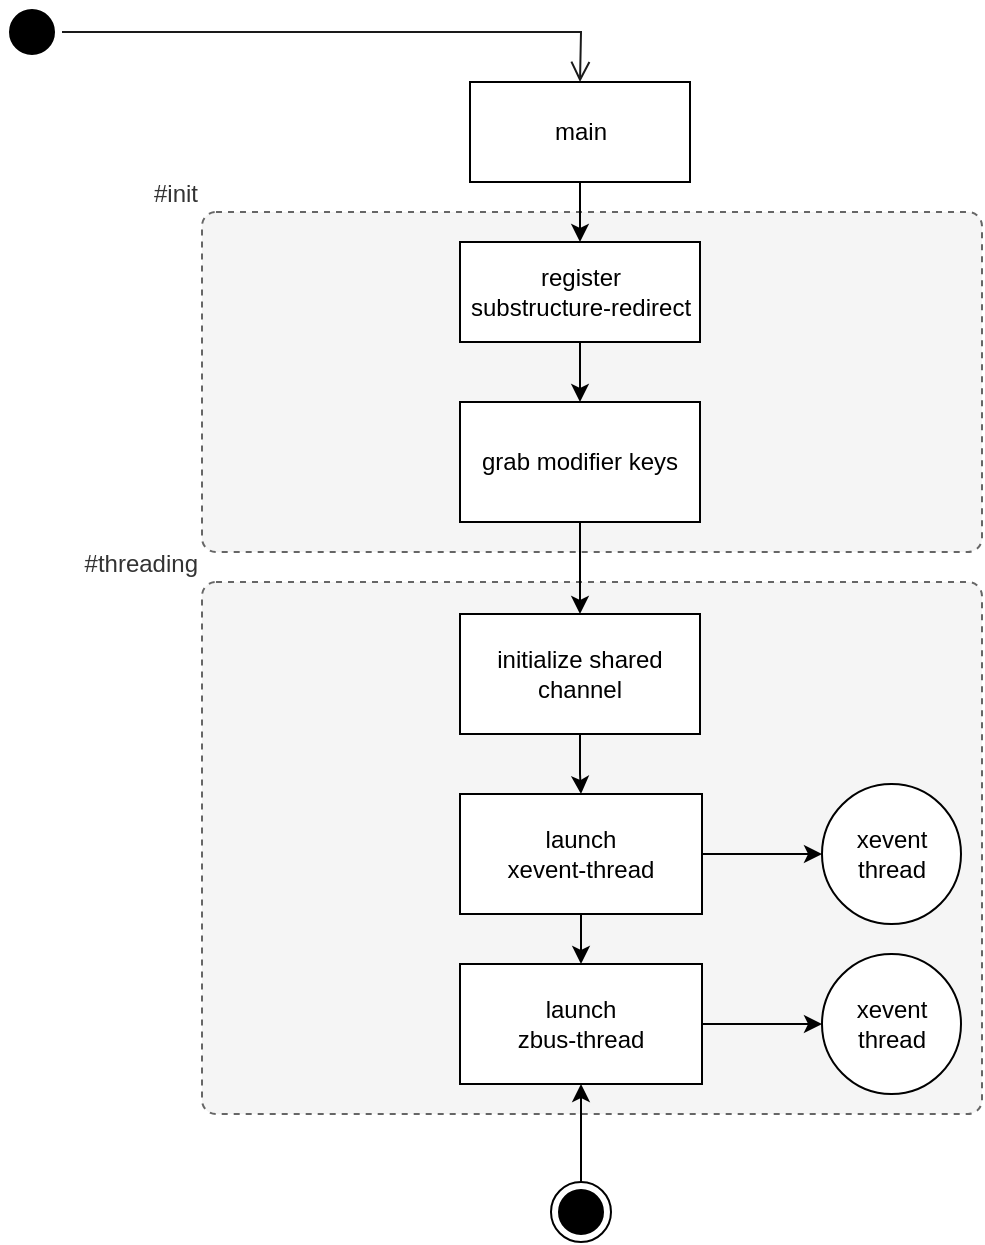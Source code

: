 <mxfile version="20.6.0"><diagram id="yWTMDbZAlcpghJNvZc1B" name="Seite-1"><mxGraphModel dx="1045" dy="673" grid="1" gridSize="10" guides="1" tooltips="1" connect="1" arrows="1" fold="1" page="1" pageScale="1" pageWidth="827" pageHeight="1169" math="0" shadow="0"><root><mxCell id="0"/><mxCell id="1" parent="0"/><mxCell id="AZWblFVZCYdhUMtuPPZs-43" value="#threading" style="rounded=1;whiteSpace=wrap;html=1;absoluteArcSize=1;arcSize=14;strokeWidth=1;shadow=0;glass=0;sketch=0;fillStyle=solid;dashed=1;fillColor=#f5f5f5;strokeColor=#666666;fontColor=#333333;labelPosition=left;verticalLabelPosition=top;align=right;verticalAlign=bottom;" vertex="1" parent="1"><mxGeometry x="223" y="370" width="390" height="266" as="geometry"/></mxCell><mxCell id="AZWblFVZCYdhUMtuPPZs-33" value="#init" style="rounded=1;whiteSpace=wrap;html=1;absoluteArcSize=1;arcSize=14;strokeWidth=1;shadow=0;glass=0;sketch=0;fillStyle=solid;dashed=1;fillColor=#f5f5f5;strokeColor=#666666;fontColor=#333333;labelPosition=left;verticalLabelPosition=top;align=right;verticalAlign=bottom;" vertex="1" parent="1"><mxGeometry x="223" y="185" width="390" height="170" as="geometry"/></mxCell><mxCell id="AZWblFVZCYdhUMtuPPZs-10" value="" style="ellipse;html=1;shape=startState;fillColor=#000000;strokeColor=#000000;rounded=0;" vertex="1" parent="1"><mxGeometry x="123" y="80" width="30" height="30" as="geometry"/></mxCell><mxCell id="AZWblFVZCYdhUMtuPPZs-11" value="" style="edgeStyle=orthogonalEdgeStyle;html=1;verticalAlign=bottom;endArrow=open;endSize=8;strokeColor=#1A1A1A;rounded=0;" edge="1" source="AZWblFVZCYdhUMtuPPZs-10" parent="1"><mxGeometry relative="1" as="geometry"><mxPoint x="412" y="120" as="targetPoint"/></mxGeometry></mxCell><mxCell id="AZWblFVZCYdhUMtuPPZs-14" style="edgeStyle=orthogonalEdgeStyle;rounded=0;orthogonalLoop=1;jettySize=auto;html=1;exitX=0.5;exitY=1;exitDx=0;exitDy=0;" edge="1" parent="1" source="AZWblFVZCYdhUMtuPPZs-12" target="AZWblFVZCYdhUMtuPPZs-13"><mxGeometry relative="1" as="geometry"/></mxCell><mxCell id="AZWblFVZCYdhUMtuPPZs-12" value="main" style="html=1;rounded=0;" vertex="1" parent="1"><mxGeometry x="357" y="120" width="110" height="50" as="geometry"/></mxCell><mxCell id="AZWblFVZCYdhUMtuPPZs-16" value="" style="edgeStyle=orthogonalEdgeStyle;rounded=0;orthogonalLoop=1;jettySize=auto;html=1;" edge="1" parent="1" source="AZWblFVZCYdhUMtuPPZs-13" target="AZWblFVZCYdhUMtuPPZs-15"><mxGeometry relative="1" as="geometry"/></mxCell><mxCell id="AZWblFVZCYdhUMtuPPZs-13" value="register &lt;br&gt;substructure-redirect" style="html=1;rounded=0;" vertex="1" parent="1"><mxGeometry x="352" y="200" width="120" height="50" as="geometry"/></mxCell><mxCell id="AZWblFVZCYdhUMtuPPZs-18" value="" style="edgeStyle=orthogonalEdgeStyle;rounded=0;orthogonalLoop=1;jettySize=auto;html=1;" edge="1" parent="1" source="AZWblFVZCYdhUMtuPPZs-15" target="AZWblFVZCYdhUMtuPPZs-17"><mxGeometry relative="1" as="geometry"/></mxCell><mxCell id="AZWblFVZCYdhUMtuPPZs-15" value="grab modifier keys" style="whiteSpace=wrap;html=1;rounded=0;" vertex="1" parent="1"><mxGeometry x="352" y="280" width="120" height="60" as="geometry"/></mxCell><mxCell id="AZWblFVZCYdhUMtuPPZs-20" value="" style="edgeStyle=orthogonalEdgeStyle;rounded=0;orthogonalLoop=1;jettySize=auto;html=1;" edge="1" parent="1" source="AZWblFVZCYdhUMtuPPZs-17" target="AZWblFVZCYdhUMtuPPZs-19"><mxGeometry relative="1" as="geometry"/></mxCell><mxCell id="AZWblFVZCYdhUMtuPPZs-17" value="initialize shared channel" style="whiteSpace=wrap;html=1;rounded=0;" vertex="1" parent="1"><mxGeometry x="352" y="386" width="120" height="60" as="geometry"/></mxCell><mxCell id="AZWblFVZCYdhUMtuPPZs-22" value="" style="edgeStyle=orthogonalEdgeStyle;rounded=0;orthogonalLoop=1;jettySize=auto;html=1;" edge="1" parent="1" source="AZWblFVZCYdhUMtuPPZs-19" target="AZWblFVZCYdhUMtuPPZs-21"><mxGeometry relative="1" as="geometry"/></mxCell><mxCell id="AZWblFVZCYdhUMtuPPZs-28" value="" style="edgeStyle=orthogonalEdgeStyle;rounded=0;orthogonalLoop=1;jettySize=auto;html=1;" edge="1" parent="1" source="AZWblFVZCYdhUMtuPPZs-19" target="AZWblFVZCYdhUMtuPPZs-24"><mxGeometry relative="1" as="geometry"/></mxCell><mxCell id="AZWblFVZCYdhUMtuPPZs-19" value="launch&lt;br&gt;xevent-thread" style="whiteSpace=wrap;html=1;rounded=0;" vertex="1" parent="1"><mxGeometry x="352" y="476" width="121" height="60" as="geometry"/></mxCell><mxCell id="AZWblFVZCYdhUMtuPPZs-21" value="xevent thread" style="ellipse;whiteSpace=wrap;html=1;rounded=0;" vertex="1" parent="1"><mxGeometry x="533" y="471" width="69.5" height="70" as="geometry"/></mxCell><mxCell id="AZWblFVZCYdhUMtuPPZs-23" value="" style="edgeStyle=orthogonalEdgeStyle;rounded=0;orthogonalLoop=1;jettySize=auto;html=1;" edge="1" parent="1" source="AZWblFVZCYdhUMtuPPZs-24" target="AZWblFVZCYdhUMtuPPZs-25"><mxGeometry relative="1" as="geometry"/></mxCell><mxCell id="AZWblFVZCYdhUMtuPPZs-27" style="edgeStyle=orthogonalEdgeStyle;rounded=0;orthogonalLoop=1;jettySize=auto;html=1;exitX=0.5;exitY=0;exitDx=0;exitDy=0;" edge="1" parent="1" source="AZWblFVZCYdhUMtuPPZs-24"><mxGeometry relative="1" as="geometry"><mxPoint x="412.5" y="576" as="targetPoint"/></mxGeometry></mxCell><mxCell id="AZWblFVZCYdhUMtuPPZs-24" value="launch&lt;br&gt;zbus-thread" style="whiteSpace=wrap;html=1;rounded=0;" vertex="1" parent="1"><mxGeometry x="352" y="561" width="121" height="60" as="geometry"/></mxCell><mxCell id="AZWblFVZCYdhUMtuPPZs-25" value="xevent thread" style="ellipse;whiteSpace=wrap;html=1;rounded=0;" vertex="1" parent="1"><mxGeometry x="533" y="556" width="69.5" height="70" as="geometry"/></mxCell><mxCell id="AZWblFVZCYdhUMtuPPZs-30" value="" style="edgeStyle=orthogonalEdgeStyle;rounded=0;orthogonalLoop=1;jettySize=auto;html=1;" edge="1" parent="1" source="AZWblFVZCYdhUMtuPPZs-29" target="AZWblFVZCYdhUMtuPPZs-24"><mxGeometry relative="1" as="geometry"/></mxCell><mxCell id="AZWblFVZCYdhUMtuPPZs-29" value="" style="ellipse;html=1;shape=endState;fillColor=#000000;strokeColor=#000000;rounded=0;" vertex="1" parent="1"><mxGeometry x="397.5" y="670" width="30" height="30" as="geometry"/></mxCell></root></mxGraphModel></diagram></mxfile>